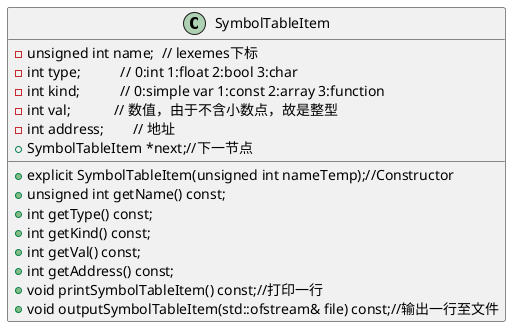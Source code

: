 @startuml

class SymbolTableItem {
    -unsigned int name;  // lexemes下标
    -int type;           // 0:int 1:float 2:bool 3:char
    -int kind;           // 0:simple var 1:const 2:array 3:function
    -int val;            // 数值，由于不含小数点，故是整型
    -int address;        // 地址
    +SymbolTableItem *next;//下一节点
    +explicit SymbolTableItem(unsigned int nameTemp);//Constructor
    +unsigned int getName() const;
    +int getType() const;
    +int getKind() const;
    +int getVal() const;
    +int getAddress() const;
    +void printSymbolTableItem() const;//打印一行
    +void outputSymbolTableItem(std::ofstream& file) const;//输出一行至文件
}

@enduml